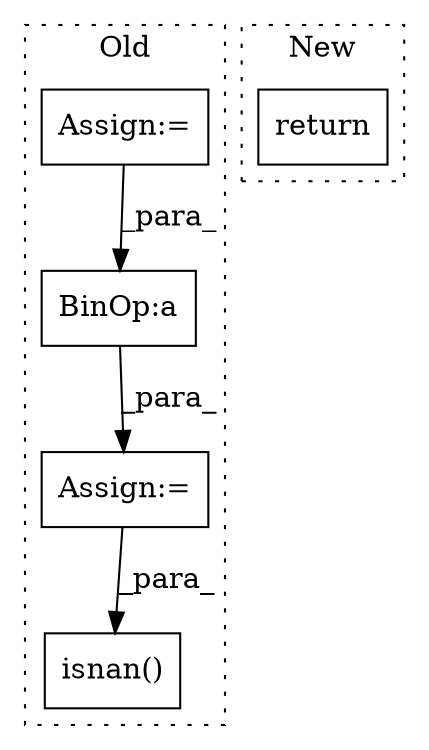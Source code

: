 digraph G {
subgraph cluster0 {
1 [label="isnan()" a="75" s="148,164" l="12,1" shape="box"];
3 [label="Assign:=" a="68" s="127" l="3" shape="box"];
4 [label="BinOp:a" a="82" s="131" l="3" shape="box"];
5 [label="Assign:=" a="68" s="76" l="3" shape="box"];
label = "Old";
style="dotted";
}
subgraph cluster1 {
2 [label="return" a="93" s="72" l="7" shape="box"];
label = "New";
style="dotted";
}
3 -> 1 [label="_para_"];
4 -> 3 [label="_para_"];
5 -> 4 [label="_para_"];
}